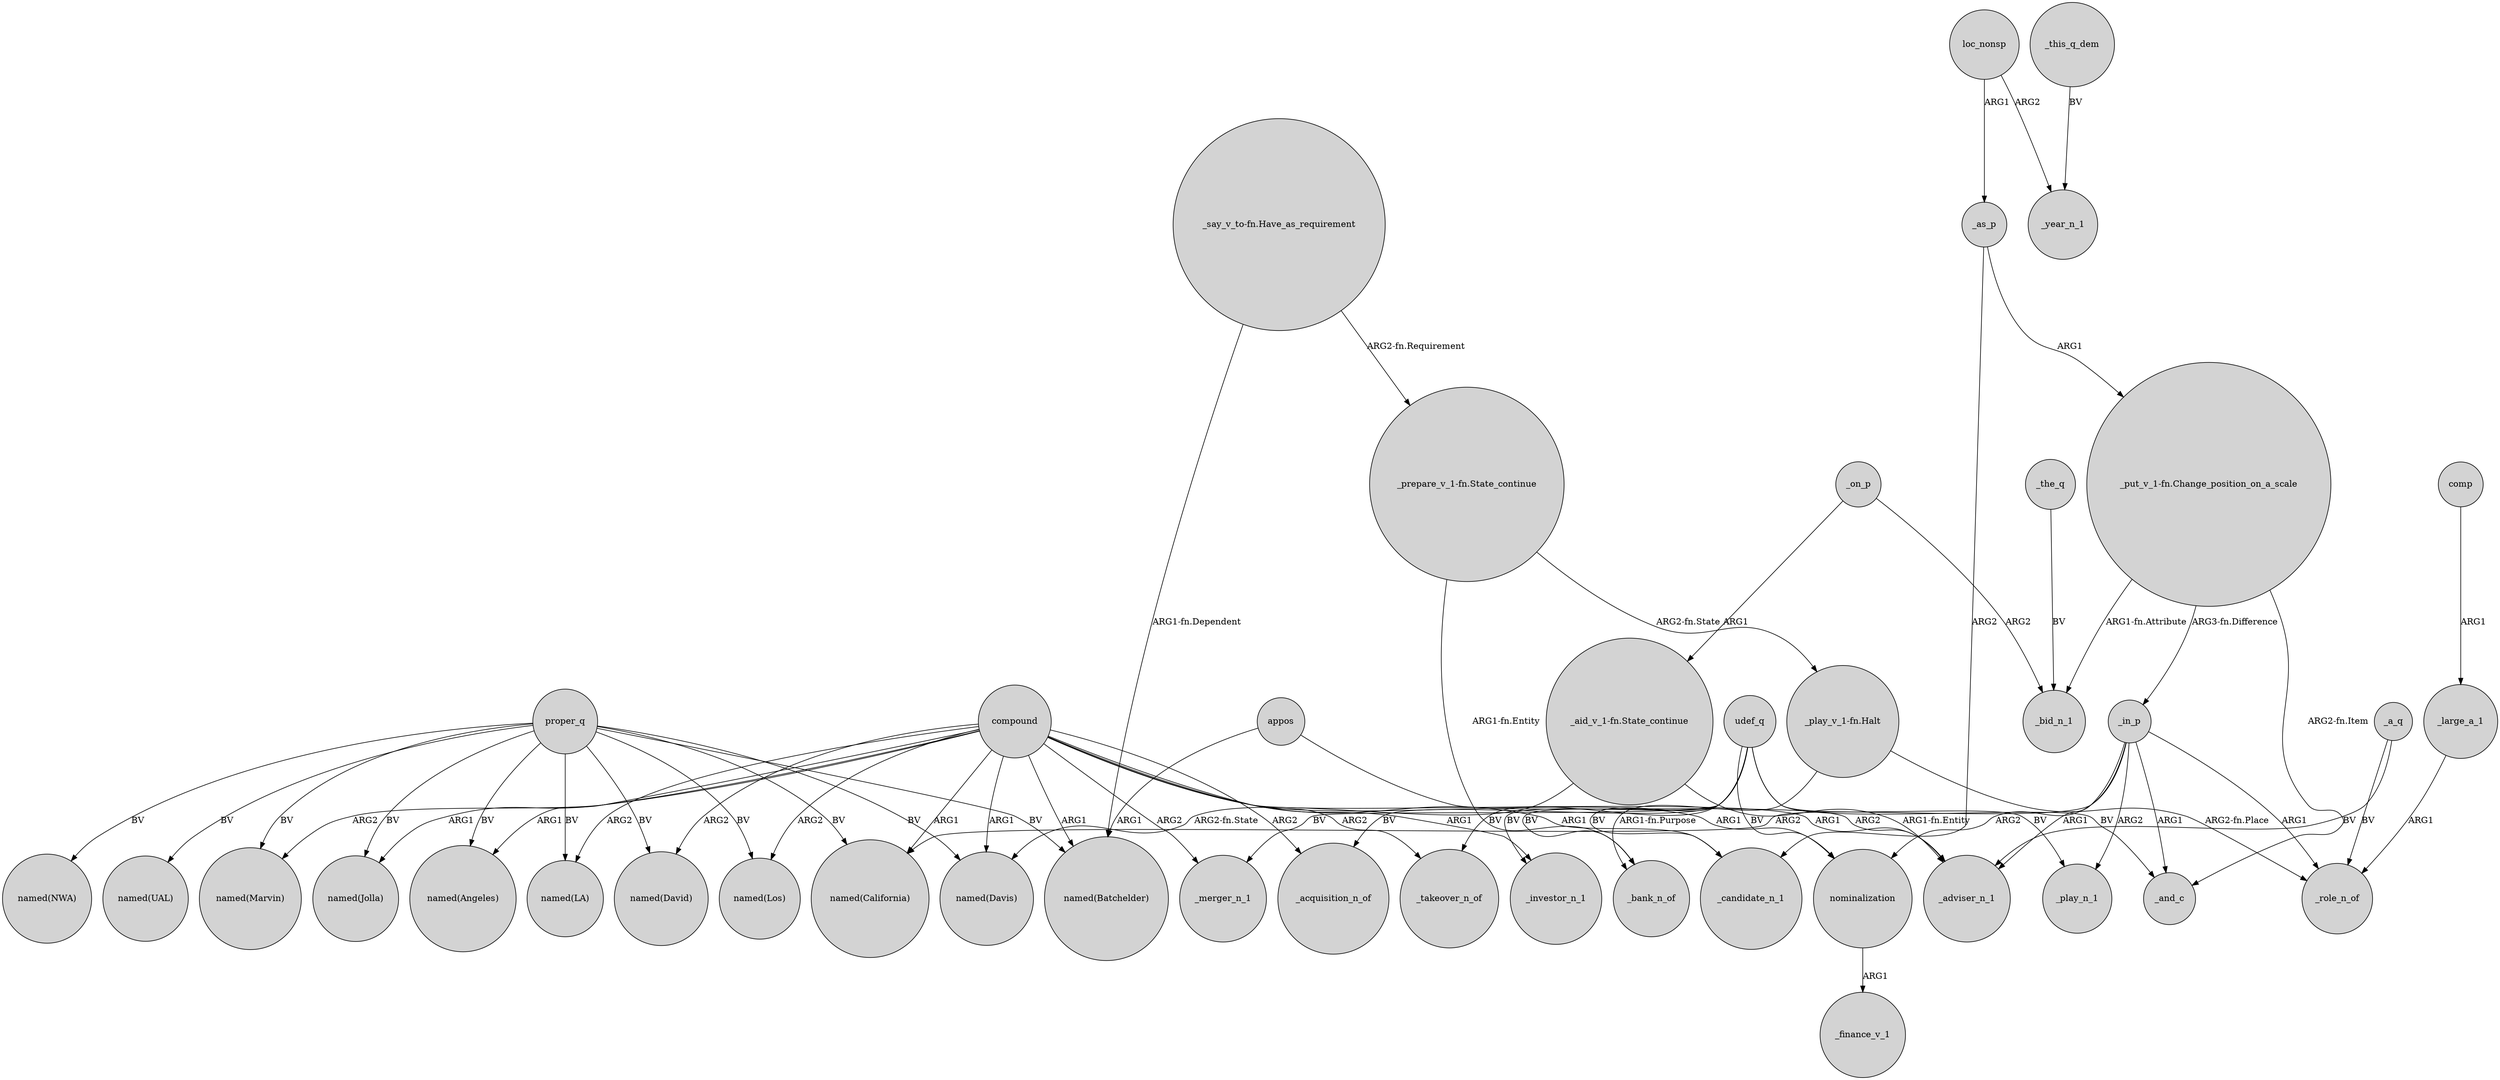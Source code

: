 digraph {
	node [shape=circle style=filled]
	proper_q -> "named(NWA)" [label=BV]
	_in_p -> _and_c [label=ARG1]
	_in_p -> _role_n_of [label=ARG1]
	comp -> _large_a_1 [label=ARG1]
	nominalization -> _finance_v_1 [label=ARG1]
	compound -> "named(Marvin)" [label=ARG2]
	_as_p -> "_put_v_1-fn.Change_position_on_a_scale" [label=ARG1]
	"_say_v_to-fn.Have_as_requirement" -> "named(Batchelder)" [label="ARG1-fn.Dependent"]
	proper_q -> "named(Davis)" [label=BV]
	"_aid_v_1-fn.State_continue" -> "named(Davis)" [label="ARG2-fn.State"]
	udef_q -> nominalization [label=BV]
	_in_p -> _adviser_n_1 [label=ARG1]
	udef_q -> _bank_n_of [label=BV]
	proper_q -> "named(Marvin)" [label=BV]
	compound -> _merger_n_1 [label=ARG2]
	udef_q -> _and_c [label=BV]
	compound -> "named(Jolla)" [label=ARG1]
	appos -> "named(Batchelder)" [label=ARG1]
	appos -> _adviser_n_1 [label=ARG2]
	compound -> "named(Batchelder)" [label=ARG1]
	compound -> "named(Los)" [label=ARG2]
	"_put_v_1-fn.Change_position_on_a_scale" -> _and_c [label="ARG2-fn.Item"]
	loc_nonsp -> _year_n_1 [label=ARG2]
	proper_q -> "named(UAL)" [label=BV]
	proper_q -> "named(Jolla)" [label=BV]
	compound -> nominalization [label=ARG1]
	udef_q -> _takeover_n_of [label=BV]
	_on_p -> _bid_n_1 [label=ARG2]
	_a_q -> _adviser_n_1 [label=BV]
	proper_q -> "named(LA)" [label=BV]
	_a_q -> _role_n_of [label=BV]
	"_prepare_v_1-fn.State_continue" -> _bank_n_of [label="ARG1-fn.Entity"]
	compound -> _candidate_n_1 [label=ARG1]
	_on_p -> "_aid_v_1-fn.State_continue" [label=ARG1]
	"_aid_v_1-fn.State_continue" -> _adviser_n_1 [label="ARG1-fn.Entity"]
	compound -> "named(Davis)" [label=ARG1]
	compound -> "named(Angeles)" [label=ARG1]
	compound -> _investor_n_1 [label=ARG1]
	"_put_v_1-fn.Change_position_on_a_scale" -> _bid_n_1 [label="ARG1-fn.Attribute"]
	"_put_v_1-fn.Change_position_on_a_scale" -> _in_p [label="ARG3-fn.Difference"]
	"_play_v_1-fn.Halt" -> _bank_n_of [label="ARG1-fn.Purpose"]
	proper_q -> "named(Los)" [label=BV]
	udef_q -> _play_n_1 [label=BV]
	loc_nonsp -> _as_p [label=ARG1]
	"_prepare_v_1-fn.State_continue" -> "_play_v_1-fn.Halt" [label="ARG2-fn.State"]
	_the_q -> _bid_n_1 [label=BV]
	_this_q_dem -> _year_n_1 [label=BV]
	udef_q -> _candidate_n_1 [label=BV]
	proper_q -> "named(Angeles)" [label=BV]
	_as_p -> _candidate_n_1 [label=ARG2]
	compound -> "named(LA)" [label=ARG2]
	"_play_v_1-fn.Halt" -> _role_n_of [label="ARG2-fn.Place"]
	compound -> _adviser_n_1 [label=ARG1]
	compound -> "named(California)" [label=ARG1]
	"_say_v_to-fn.Have_as_requirement" -> "_prepare_v_1-fn.State_continue" [label="ARG2-fn.Requirement"]
	compound -> _takeover_n_of [label=ARG2]
	proper_q -> "named(California)" [label=BV]
	udef_q -> _investor_n_1 [label=BV]
	_in_p -> nominalization [label=ARG2]
	_in_p -> "named(California)" [label=ARG2]
	compound -> _acquisition_n_of [label=ARG2]
	udef_q -> _merger_n_1 [label=BV]
	_large_a_1 -> _role_n_of [label=ARG1]
	proper_q -> "named(David)" [label=BV]
	proper_q -> "named(Batchelder)" [label=BV]
	_in_p -> _play_n_1 [label=ARG2]
	compound -> "named(David)" [label=ARG2]
	udef_q -> _acquisition_n_of [label=BV]
}
